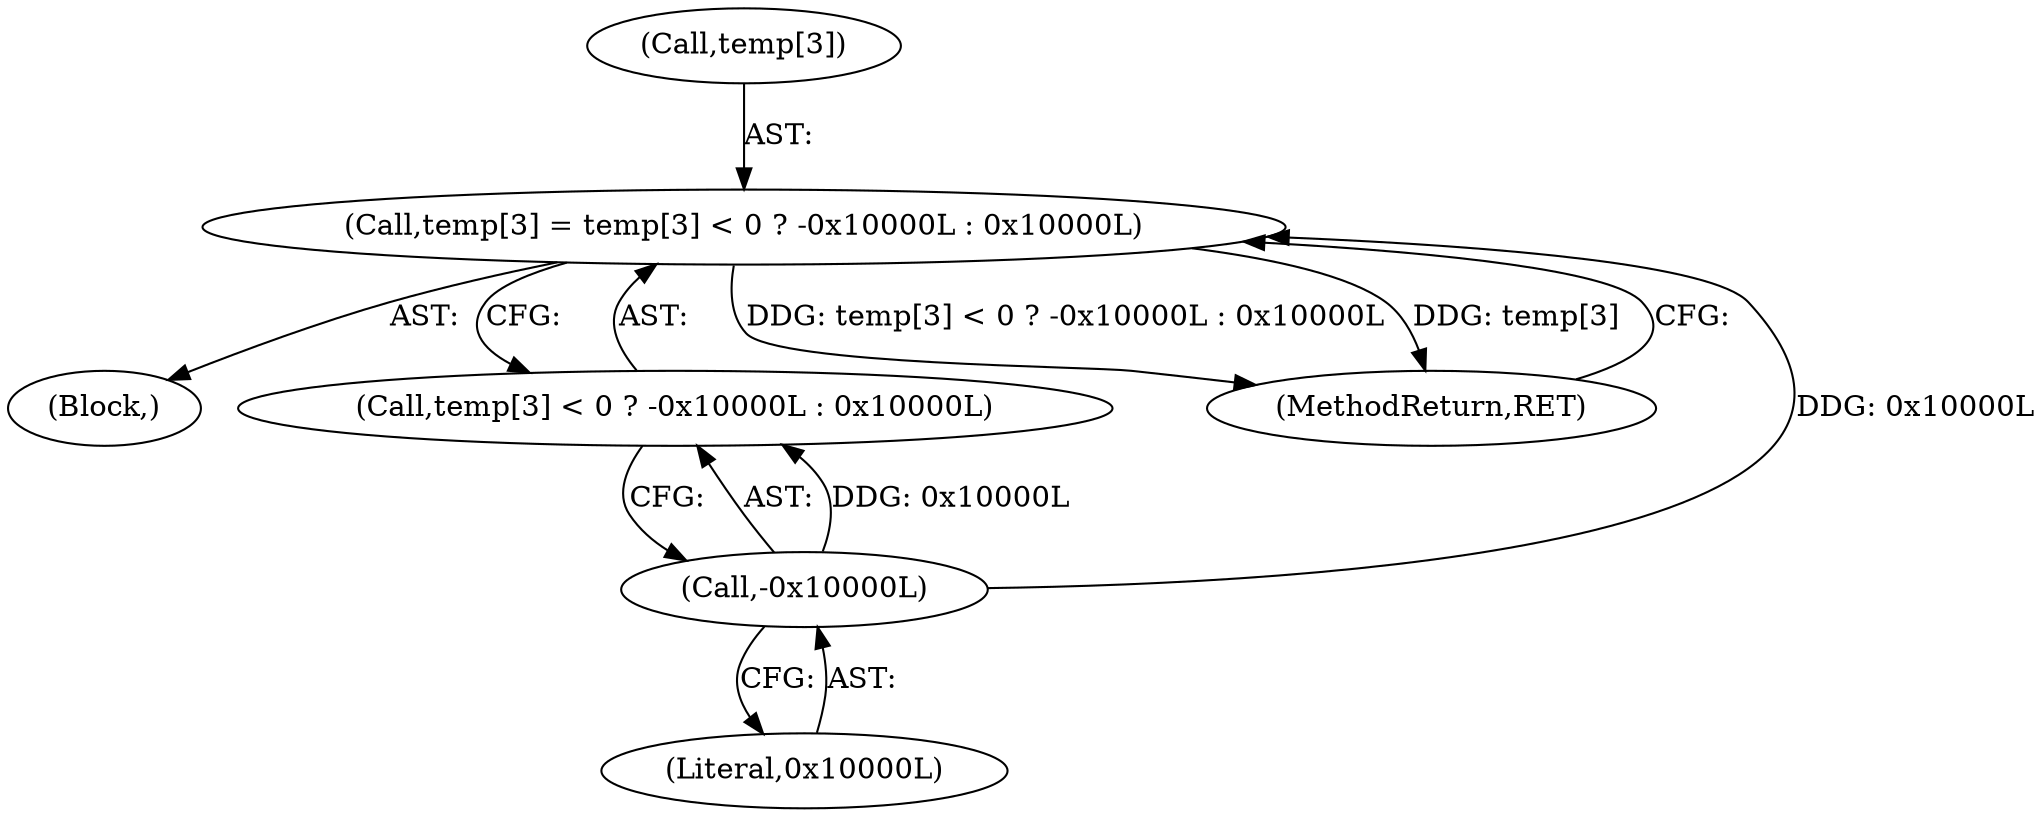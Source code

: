 digraph "0_savannah_8b281f83e8516535756f92dbf90940ac44bd45e1_1@array" {
"1000261" [label="(Call,temp[3] = temp[3] < 0 ? -0x10000L : 0x10000L)"];
"1000271" [label="(Call,-0x10000L)"];
"1000107" [label="(Block,)"];
"1000265" [label="(Call,temp[3] < 0 ? -0x10000L : 0x10000L)"];
"1000261" [label="(Call,temp[3] = temp[3] < 0 ? -0x10000L : 0x10000L)"];
"1000272" [label="(Literal,0x10000L)"];
"1000274" [label="(MethodReturn,RET)"];
"1000262" [label="(Call,temp[3])"];
"1000271" [label="(Call,-0x10000L)"];
"1000261" -> "1000107"  [label="AST: "];
"1000261" -> "1000265"  [label="CFG: "];
"1000262" -> "1000261"  [label="AST: "];
"1000265" -> "1000261"  [label="AST: "];
"1000274" -> "1000261"  [label="CFG: "];
"1000261" -> "1000274"  [label="DDG: temp[3] < 0 ? -0x10000L : 0x10000L"];
"1000261" -> "1000274"  [label="DDG: temp[3]"];
"1000271" -> "1000261"  [label="DDG: 0x10000L"];
"1000271" -> "1000265"  [label="AST: "];
"1000271" -> "1000272"  [label="CFG: "];
"1000272" -> "1000271"  [label="AST: "];
"1000265" -> "1000271"  [label="CFG: "];
"1000271" -> "1000265"  [label="DDG: 0x10000L"];
}
